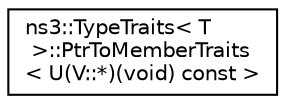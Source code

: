 digraph "Graphical Class Hierarchy"
{
 // LATEX_PDF_SIZE
  edge [fontname="Helvetica",fontsize="10",labelfontname="Helvetica",labelfontsize="10"];
  node [fontname="Helvetica",fontsize="10",shape=record];
  rankdir="LR";
  Node0 [label="ns3::TypeTraits\< T\l \>::PtrToMemberTraits\l\< U(V::*)(void) const \>",height=0.2,width=0.4,color="black", fillcolor="white", style="filled",URL="$structns3_1_1_type_traits_1_1_ptr_to_member_traits_3_01_u_07_v_1_1_5_08_07void_08_01const_01_4.html",tooltip="Pointer to const member function."];
}
